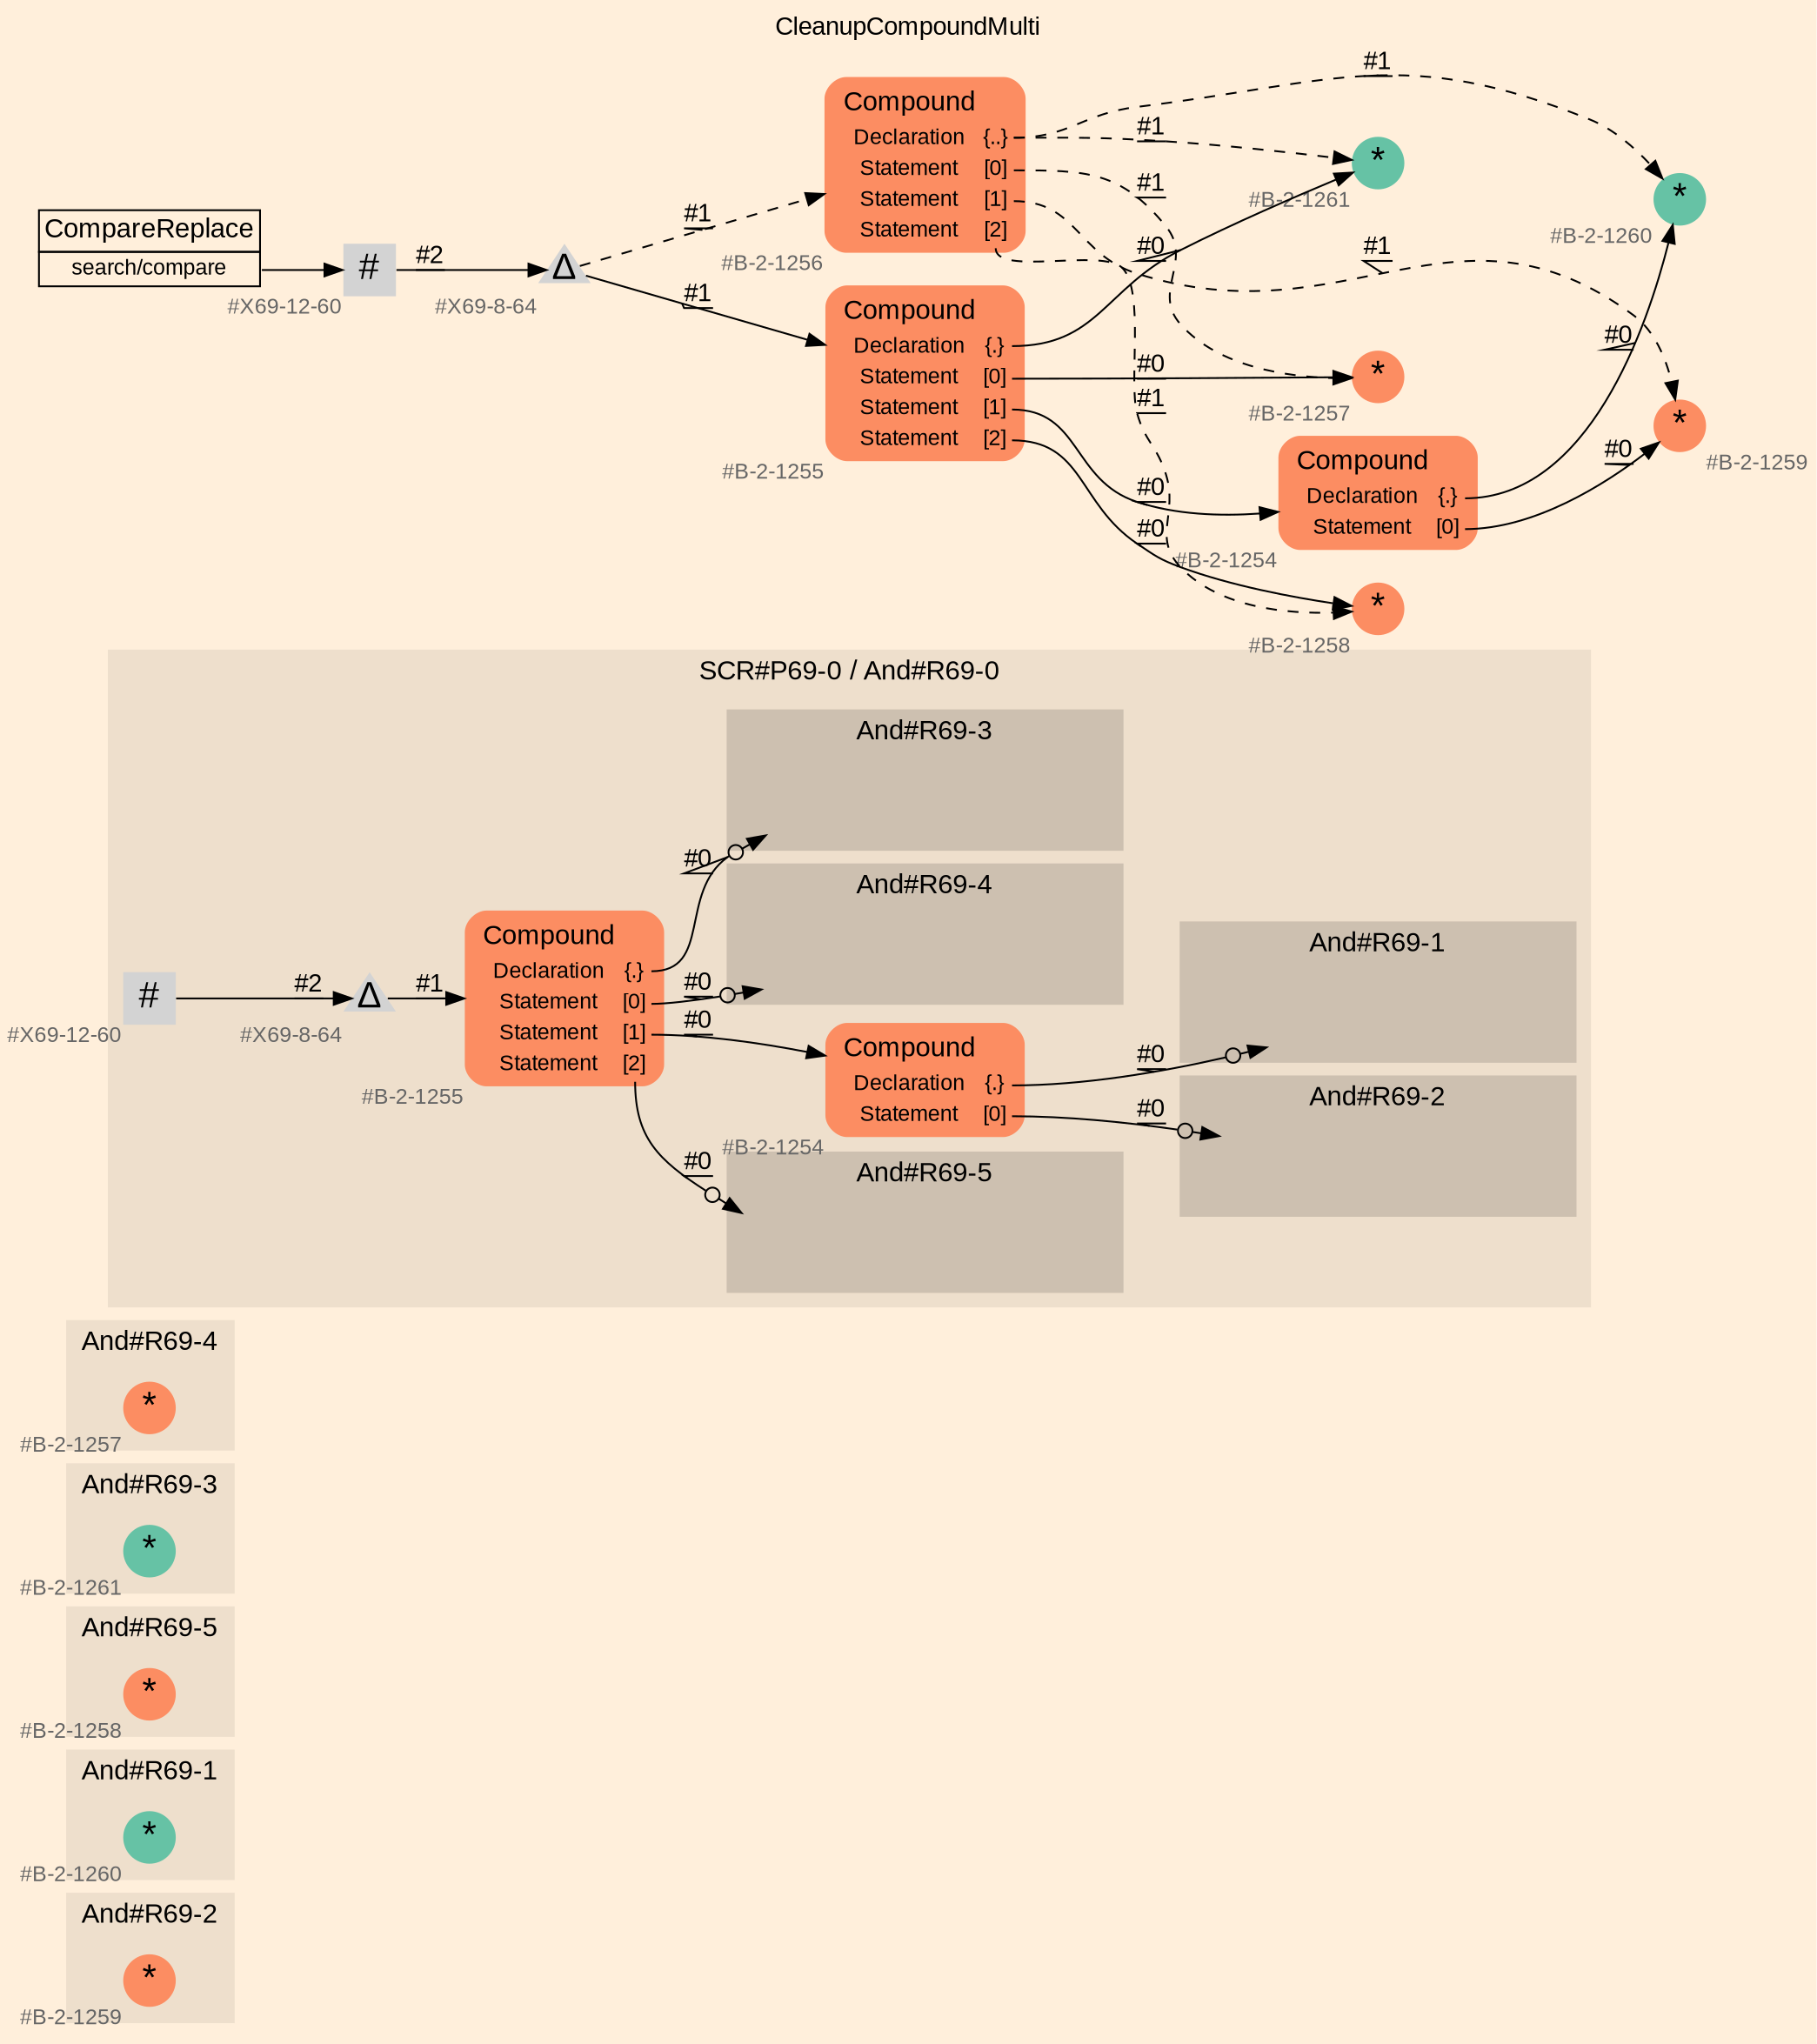 digraph "CleanupCompoundMulti" {
label = "CleanupCompoundMulti"
labelloc = t
graph [
    rankdir = "LR"
    ranksep = 0.3
    bgcolor = antiquewhite1
    color = black
    fontcolor = black
    fontname = "Arial"
];
node [
    fontname = "Arial"
];
edge [
    fontname = "Arial"
];

// -------------------- figure And#R69-2 --------------------
// -------- region And#R69-2 ----------
subgraph "clusterAnd#R69-2" {
    label = "And#R69-2"
    style = "filled"
    color = antiquewhite2
    fontsize = "15"
    // -------- block And#R69-2/#B-2-1259 ----------
    "And#R69-2/#B-2-1259" [
        fillcolor = "/set28/2"
        xlabel = "#B-2-1259"
        fontsize = "12"
        fontcolor = grey40
        shape = "circle"
        label = <<FONT COLOR="black" POINT-SIZE="20">*</FONT>>
        style = "filled"
        penwidth = 0.0
        fixedsize = true
        width = 0.4
        height = 0.4
    ];
    
}


// -------------------- figure And#R69-1 --------------------
// -------- region And#R69-1 ----------
subgraph "clusterAnd#R69-1" {
    label = "And#R69-1"
    style = "filled"
    color = antiquewhite2
    fontsize = "15"
    // -------- block And#R69-1/#B-2-1260 ----------
    "And#R69-1/#B-2-1260" [
        fillcolor = "/set28/1"
        xlabel = "#B-2-1260"
        fontsize = "12"
        fontcolor = grey40
        shape = "circle"
        label = <<FONT COLOR="black" POINT-SIZE="20">*</FONT>>
        style = "filled"
        penwidth = 0.0
        fixedsize = true
        width = 0.4
        height = 0.4
    ];
    
}


// -------------------- figure And#R69-5 --------------------
// -------- region And#R69-5 ----------
subgraph "clusterAnd#R69-5" {
    label = "And#R69-5"
    style = "filled"
    color = antiquewhite2
    fontsize = "15"
    // -------- block And#R69-5/#B-2-1258 ----------
    "And#R69-5/#B-2-1258" [
        fillcolor = "/set28/2"
        xlabel = "#B-2-1258"
        fontsize = "12"
        fontcolor = grey40
        shape = "circle"
        label = <<FONT COLOR="black" POINT-SIZE="20">*</FONT>>
        style = "filled"
        penwidth = 0.0
        fixedsize = true
        width = 0.4
        height = 0.4
    ];
    
}


// -------------------- figure And#R69-3 --------------------
// -------- region And#R69-3 ----------
subgraph "clusterAnd#R69-3" {
    label = "And#R69-3"
    style = "filled"
    color = antiquewhite2
    fontsize = "15"
    // -------- block And#R69-3/#B-2-1261 ----------
    "And#R69-3/#B-2-1261" [
        fillcolor = "/set28/1"
        xlabel = "#B-2-1261"
        fontsize = "12"
        fontcolor = grey40
        shape = "circle"
        label = <<FONT COLOR="black" POINT-SIZE="20">*</FONT>>
        style = "filled"
        penwidth = 0.0
        fixedsize = true
        width = 0.4
        height = 0.4
    ];
    
}


// -------------------- figure And#R69-4 --------------------
// -------- region And#R69-4 ----------
subgraph "clusterAnd#R69-4" {
    label = "And#R69-4"
    style = "filled"
    color = antiquewhite2
    fontsize = "15"
    // -------- block And#R69-4/#B-2-1257 ----------
    "And#R69-4/#B-2-1257" [
        fillcolor = "/set28/2"
        xlabel = "#B-2-1257"
        fontsize = "12"
        fontcolor = grey40
        shape = "circle"
        label = <<FONT COLOR="black" POINT-SIZE="20">*</FONT>>
        style = "filled"
        penwidth = 0.0
        fixedsize = true
        width = 0.4
        height = 0.4
    ];
    
}


// -------------------- figure And#R69-0 --------------------
// -------- region And#R69-0 ----------
subgraph "clusterAnd#R69-0" {
    label = "SCR#P69-0 / And#R69-0"
    style = "filled"
    color = antiquewhite2
    fontsize = "15"
    // -------- block And#R69-0/#B-2-1254 ----------
    "And#R69-0/#B-2-1254" [
        fillcolor = "/set28/2"
        xlabel = "#B-2-1254"
        fontsize = "12"
        fontcolor = grey40
        shape = "plaintext"
        label = <<TABLE BORDER="0" CELLBORDER="0" CELLSPACING="0">
         <TR><TD><FONT COLOR="black" POINT-SIZE="15">Compound</FONT></TD></TR>
         <TR><TD><FONT COLOR="black" POINT-SIZE="12">Declaration</FONT></TD><TD PORT="port0"><FONT COLOR="black" POINT-SIZE="12">{.}</FONT></TD></TR>
         <TR><TD><FONT COLOR="black" POINT-SIZE="12">Statement</FONT></TD><TD PORT="port1"><FONT COLOR="black" POINT-SIZE="12">[0]</FONT></TD></TR>
        </TABLE>>
        style = "rounded,filled"
    ];
    
    // -------- block And#R69-0/#X69-8-64 ----------
    "And#R69-0/#X69-8-64" [
        xlabel = "#X69-8-64"
        fontsize = "12"
        fontcolor = grey40
        shape = "triangle"
        label = <<FONT COLOR="black" POINT-SIZE="20">Δ</FONT>>
        style = "filled"
        penwidth = 0.0
        fixedsize = true
        width = 0.4
        height = 0.4
    ];
    
    // -------- block And#R69-0/#B-2-1255 ----------
    "And#R69-0/#B-2-1255" [
        fillcolor = "/set28/2"
        xlabel = "#B-2-1255"
        fontsize = "12"
        fontcolor = grey40
        shape = "plaintext"
        label = <<TABLE BORDER="0" CELLBORDER="0" CELLSPACING="0">
         <TR><TD><FONT COLOR="black" POINT-SIZE="15">Compound</FONT></TD></TR>
         <TR><TD><FONT COLOR="black" POINT-SIZE="12">Declaration</FONT></TD><TD PORT="port0"><FONT COLOR="black" POINT-SIZE="12">{.}</FONT></TD></TR>
         <TR><TD><FONT COLOR="black" POINT-SIZE="12">Statement</FONT></TD><TD PORT="port1"><FONT COLOR="black" POINT-SIZE="12">[0]</FONT></TD></TR>
         <TR><TD><FONT COLOR="black" POINT-SIZE="12">Statement</FONT></TD><TD PORT="port2"><FONT COLOR="black" POINT-SIZE="12">[1]</FONT></TD></TR>
         <TR><TD><FONT COLOR="black" POINT-SIZE="12">Statement</FONT></TD><TD PORT="port3"><FONT COLOR="black" POINT-SIZE="12">[2]</FONT></TD></TR>
        </TABLE>>
        style = "rounded,filled"
    ];
    
    // -------- block And#R69-0/#X69-12-60 ----------
    "And#R69-0/#X69-12-60" [
        xlabel = "#X69-12-60"
        fontsize = "12"
        fontcolor = grey40
        shape = "square"
        label = <<FONT COLOR="black" POINT-SIZE="20">#</FONT>>
        style = "filled"
        penwidth = 0.0
        fixedsize = true
        width = 0.4
        height = 0.4
    ];
    
    // -------- region And#R69-0/And#R69-1 ----------
    subgraph "clusterAnd#R69-0/And#R69-1" {
        label = "And#R69-1"
        style = "filled"
        color = antiquewhite3
        fontsize = "15"
        // -------- block And#R69-0/And#R69-1/#B-2-1260 ----------
        "And#R69-0/And#R69-1/#B-2-1260" [
            fillcolor = "/set28/1"
            xlabel = "#B-2-1260"
            fontsize = "12"
            fontcolor = grey40
            shape = "none"
            style = "invisible"
        ];
        
    }
    
    // -------- region And#R69-0/And#R69-2 ----------
    subgraph "clusterAnd#R69-0/And#R69-2" {
        label = "And#R69-2"
        style = "filled"
        color = antiquewhite3
        fontsize = "15"
        // -------- block And#R69-0/And#R69-2/#B-2-1259 ----------
        "And#R69-0/And#R69-2/#B-2-1259" [
            fillcolor = "/set28/2"
            xlabel = "#B-2-1259"
            fontsize = "12"
            fontcolor = grey40
            shape = "none"
            style = "invisible"
        ];
        
    }
    
    // -------- region And#R69-0/And#R69-3 ----------
    subgraph "clusterAnd#R69-0/And#R69-3" {
        label = "And#R69-3"
        style = "filled"
        color = antiquewhite3
        fontsize = "15"
        // -------- block And#R69-0/And#R69-3/#B-2-1261 ----------
        "And#R69-0/And#R69-3/#B-2-1261" [
            fillcolor = "/set28/1"
            xlabel = "#B-2-1261"
            fontsize = "12"
            fontcolor = grey40
            shape = "none"
            style = "invisible"
        ];
        
    }
    
    // -------- region And#R69-0/And#R69-4 ----------
    subgraph "clusterAnd#R69-0/And#R69-4" {
        label = "And#R69-4"
        style = "filled"
        color = antiquewhite3
        fontsize = "15"
        // -------- block And#R69-0/And#R69-4/#B-2-1257 ----------
        "And#R69-0/And#R69-4/#B-2-1257" [
            fillcolor = "/set28/2"
            xlabel = "#B-2-1257"
            fontsize = "12"
            fontcolor = grey40
            shape = "none"
            style = "invisible"
        ];
        
    }
    
    // -------- region And#R69-0/And#R69-5 ----------
    subgraph "clusterAnd#R69-0/And#R69-5" {
        label = "And#R69-5"
        style = "filled"
        color = antiquewhite3
        fontsize = "15"
        // -------- block And#R69-0/And#R69-5/#B-2-1258 ----------
        "And#R69-0/And#R69-5/#B-2-1258" [
            fillcolor = "/set28/2"
            xlabel = "#B-2-1258"
            fontsize = "12"
            fontcolor = grey40
            shape = "none"
            style = "invisible"
        ];
        
    }
    
}

"And#R69-0/#B-2-1254":port0 -> "And#R69-0/And#R69-1/#B-2-1260" [
    arrowhead="normalnoneodot"
    label = "#0"
    decorate = true
    color = black
    fontcolor = black
];

"And#R69-0/#B-2-1254":port1 -> "And#R69-0/And#R69-2/#B-2-1259" [
    arrowhead="normalnoneodot"
    label = "#0"
    decorate = true
    color = black
    fontcolor = black
];

"And#R69-0/#X69-8-64" -> "And#R69-0/#B-2-1255" [
    label = "#1"
    decorate = true
    color = black
    fontcolor = black
];

"And#R69-0/#B-2-1255":port0 -> "And#R69-0/And#R69-3/#B-2-1261" [
    arrowhead="normalnoneodot"
    label = "#0"
    decorate = true
    color = black
    fontcolor = black
];

"And#R69-0/#B-2-1255":port1 -> "And#R69-0/And#R69-4/#B-2-1257" [
    arrowhead="normalnoneodot"
    label = "#0"
    decorate = true
    color = black
    fontcolor = black
];

"And#R69-0/#B-2-1255":port2 -> "And#R69-0/#B-2-1254" [
    label = "#0"
    decorate = true
    color = black
    fontcolor = black
];

"And#R69-0/#B-2-1255":port3 -> "And#R69-0/And#R69-5/#B-2-1258" [
    arrowhead="normalnoneodot"
    label = "#0"
    decorate = true
    color = black
    fontcolor = black
];

"And#R69-0/#X69-12-60" -> "And#R69-0/#X69-8-64" [
    label = "#2"
    decorate = true
    color = black
    fontcolor = black
];


// -------------------- transformation figure --------------------
// -------- block CR#X69-10-69 ----------
"CR#X69-10-69" [
    fillcolor = antiquewhite1
    fontsize = "12"
    fontcolor = grey40
    shape = "plaintext"
    label = <<TABLE BORDER="0" CELLBORDER="1" CELLSPACING="0">
     <TR><TD><FONT COLOR="black" POINT-SIZE="15">CompareReplace</FONT></TD></TR>
     <TR><TD PORT="port0"><FONT COLOR="black" POINT-SIZE="12">search/compare</FONT></TD></TR>
    </TABLE>>
    style = "filled"
    color = black
];

// -------- block #X69-12-60 ----------
"#X69-12-60" [
    xlabel = "#X69-12-60"
    fontsize = "12"
    fontcolor = grey40
    shape = "square"
    label = <<FONT COLOR="black" POINT-SIZE="20">#</FONT>>
    style = "filled"
    penwidth = 0.0
    fixedsize = true
    width = 0.4
    height = 0.4
];

// -------- block #X69-8-64 ----------
"#X69-8-64" [
    xlabel = "#X69-8-64"
    fontsize = "12"
    fontcolor = grey40
    shape = "triangle"
    label = <<FONT COLOR="black" POINT-SIZE="20">Δ</FONT>>
    style = "filled"
    penwidth = 0.0
    fixedsize = true
    width = 0.4
    height = 0.4
];

// -------- block #B-2-1255 ----------
"#B-2-1255" [
    fillcolor = "/set28/2"
    xlabel = "#B-2-1255"
    fontsize = "12"
    fontcolor = grey40
    shape = "plaintext"
    label = <<TABLE BORDER="0" CELLBORDER="0" CELLSPACING="0">
     <TR><TD><FONT COLOR="black" POINT-SIZE="15">Compound</FONT></TD></TR>
     <TR><TD><FONT COLOR="black" POINT-SIZE="12">Declaration</FONT></TD><TD PORT="port0"><FONT COLOR="black" POINT-SIZE="12">{.}</FONT></TD></TR>
     <TR><TD><FONT COLOR="black" POINT-SIZE="12">Statement</FONT></TD><TD PORT="port1"><FONT COLOR="black" POINT-SIZE="12">[0]</FONT></TD></TR>
     <TR><TD><FONT COLOR="black" POINT-SIZE="12">Statement</FONT></TD><TD PORT="port2"><FONT COLOR="black" POINT-SIZE="12">[1]</FONT></TD></TR>
     <TR><TD><FONT COLOR="black" POINT-SIZE="12">Statement</FONT></TD><TD PORT="port3"><FONT COLOR="black" POINT-SIZE="12">[2]</FONT></TD></TR>
    </TABLE>>
    style = "rounded,filled"
];

// -------- block #B-2-1261 ----------
"#B-2-1261" [
    fillcolor = "/set28/1"
    xlabel = "#B-2-1261"
    fontsize = "12"
    fontcolor = grey40
    shape = "circle"
    label = <<FONT COLOR="black" POINT-SIZE="20">*</FONT>>
    style = "filled"
    penwidth = 0.0
    fixedsize = true
    width = 0.4
    height = 0.4
];

// -------- block #B-2-1257 ----------
"#B-2-1257" [
    fillcolor = "/set28/2"
    xlabel = "#B-2-1257"
    fontsize = "12"
    fontcolor = grey40
    shape = "circle"
    label = <<FONT COLOR="black" POINT-SIZE="20">*</FONT>>
    style = "filled"
    penwidth = 0.0
    fixedsize = true
    width = 0.4
    height = 0.4
];

// -------- block #B-2-1254 ----------
"#B-2-1254" [
    fillcolor = "/set28/2"
    xlabel = "#B-2-1254"
    fontsize = "12"
    fontcolor = grey40
    shape = "plaintext"
    label = <<TABLE BORDER="0" CELLBORDER="0" CELLSPACING="0">
     <TR><TD><FONT COLOR="black" POINT-SIZE="15">Compound</FONT></TD></TR>
     <TR><TD><FONT COLOR="black" POINT-SIZE="12">Declaration</FONT></TD><TD PORT="port0"><FONT COLOR="black" POINT-SIZE="12">{.}</FONT></TD></TR>
     <TR><TD><FONT COLOR="black" POINT-SIZE="12">Statement</FONT></TD><TD PORT="port1"><FONT COLOR="black" POINT-SIZE="12">[0]</FONT></TD></TR>
    </TABLE>>
    style = "rounded,filled"
];

// -------- block #B-2-1260 ----------
"#B-2-1260" [
    fillcolor = "/set28/1"
    xlabel = "#B-2-1260"
    fontsize = "12"
    fontcolor = grey40
    shape = "circle"
    label = <<FONT COLOR="black" POINT-SIZE="20">*</FONT>>
    style = "filled"
    penwidth = 0.0
    fixedsize = true
    width = 0.4
    height = 0.4
];

// -------- block #B-2-1259 ----------
"#B-2-1259" [
    fillcolor = "/set28/2"
    xlabel = "#B-2-1259"
    fontsize = "12"
    fontcolor = grey40
    shape = "circle"
    label = <<FONT COLOR="black" POINT-SIZE="20">*</FONT>>
    style = "filled"
    penwidth = 0.0
    fixedsize = true
    width = 0.4
    height = 0.4
];

// -------- block #B-2-1258 ----------
"#B-2-1258" [
    fillcolor = "/set28/2"
    xlabel = "#B-2-1258"
    fontsize = "12"
    fontcolor = grey40
    shape = "circle"
    label = <<FONT COLOR="black" POINT-SIZE="20">*</FONT>>
    style = "filled"
    penwidth = 0.0
    fixedsize = true
    width = 0.4
    height = 0.4
];

// -------- block #B-2-1256 ----------
"#B-2-1256" [
    fillcolor = "/set28/2"
    xlabel = "#B-2-1256"
    fontsize = "12"
    fontcolor = grey40
    shape = "plaintext"
    label = <<TABLE BORDER="0" CELLBORDER="0" CELLSPACING="0">
     <TR><TD><FONT COLOR="black" POINT-SIZE="15">Compound</FONT></TD></TR>
     <TR><TD><FONT COLOR="black" POINT-SIZE="12">Declaration</FONT></TD><TD PORT="port0"><FONT COLOR="black" POINT-SIZE="12">{..}</FONT></TD></TR>
     <TR><TD><FONT COLOR="black" POINT-SIZE="12">Statement</FONT></TD><TD PORT="port1"><FONT COLOR="black" POINT-SIZE="12">[0]</FONT></TD></TR>
     <TR><TD><FONT COLOR="black" POINT-SIZE="12">Statement</FONT></TD><TD PORT="port2"><FONT COLOR="black" POINT-SIZE="12">[1]</FONT></TD></TR>
     <TR><TD><FONT COLOR="black" POINT-SIZE="12">Statement</FONT></TD><TD PORT="port3"><FONT COLOR="black" POINT-SIZE="12">[2]</FONT></TD></TR>
    </TABLE>>
    style = "rounded,filled"
];

"CR#X69-10-69":port0 -> "#X69-12-60" [
    label = ""
    decorate = true
    color = black
    fontcolor = black
];

"#X69-12-60" -> "#X69-8-64" [
    label = "#2"
    decorate = true
    color = black
    fontcolor = black
];

"#X69-8-64" -> "#B-2-1255" [
    label = "#1"
    decorate = true
    color = black
    fontcolor = black
];

"#X69-8-64" -> "#B-2-1256" [
    style="dashed"
    label = "#1"
    decorate = true
    color = black
    fontcolor = black
];

"#B-2-1255":port0 -> "#B-2-1261" [
    label = "#0"
    decorate = true
    color = black
    fontcolor = black
];

"#B-2-1255":port1 -> "#B-2-1257" [
    label = "#0"
    decorate = true
    color = black
    fontcolor = black
];

"#B-2-1255":port2 -> "#B-2-1254" [
    label = "#0"
    decorate = true
    color = black
    fontcolor = black
];

"#B-2-1255":port3 -> "#B-2-1258" [
    label = "#0"
    decorate = true
    color = black
    fontcolor = black
];

"#B-2-1254":port0 -> "#B-2-1260" [
    label = "#0"
    decorate = true
    color = black
    fontcolor = black
];

"#B-2-1254":port1 -> "#B-2-1259" [
    label = "#0"
    decorate = true
    color = black
    fontcolor = black
];

"#B-2-1256":port0 -> "#B-2-1260" [
    style="dashed"
    label = "#1"
    decorate = true
    color = black
    fontcolor = black
];

"#B-2-1256":port0 -> "#B-2-1261" [
    style="dashed"
    label = "#1"
    decorate = true
    color = black
    fontcolor = black
];

"#B-2-1256":port1 -> "#B-2-1257" [
    style="dashed"
    label = "#1"
    decorate = true
    color = black
    fontcolor = black
];

"#B-2-1256":port2 -> "#B-2-1259" [
    style="dashed"
    label = "#1"
    decorate = true
    color = black
    fontcolor = black
];

"#B-2-1256":port3 -> "#B-2-1258" [
    style="dashed"
    label = "#1"
    decorate = true
    color = black
    fontcolor = black
];


}
